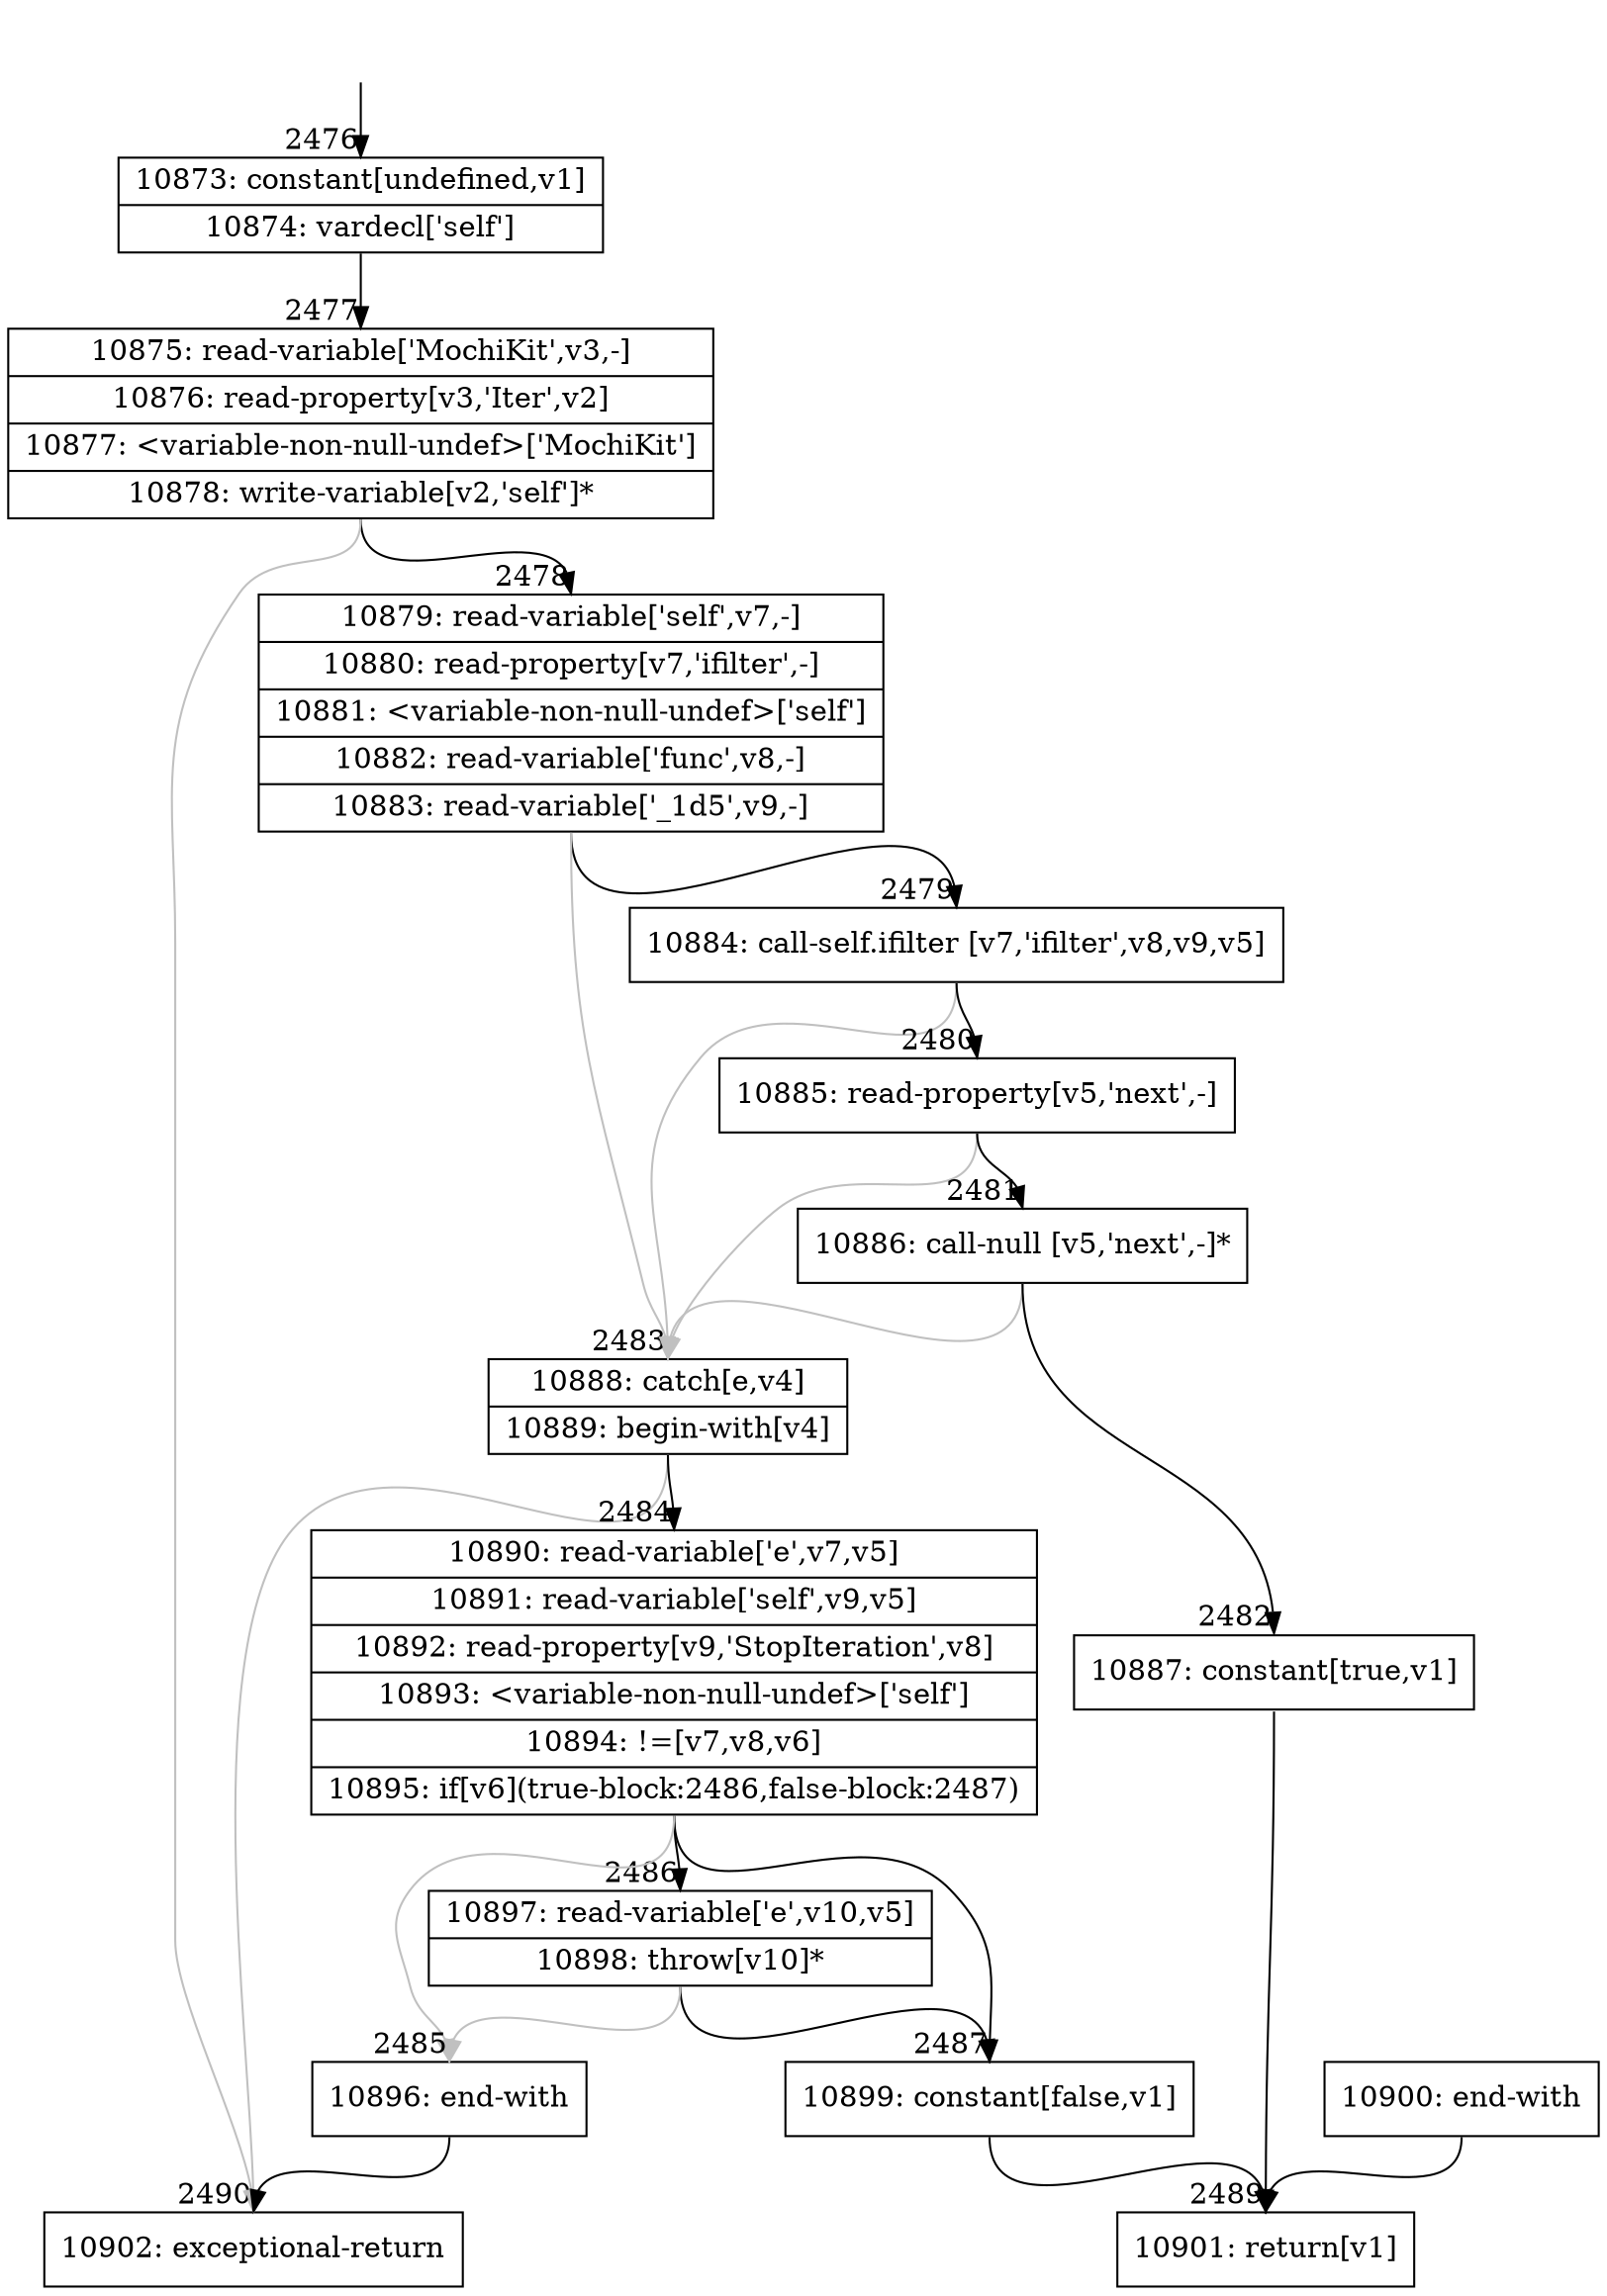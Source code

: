 digraph {
rankdir="TD"
BB_entry186[shape=none,label=""];
BB_entry186 -> BB2476 [tailport=s, headport=n, headlabel="    2476"]
BB2476 [shape=record label="{10873: constant[undefined,v1]|10874: vardecl['self']}" ] 
BB2476 -> BB2477 [tailport=s, headport=n, headlabel="      2477"]
BB2477 [shape=record label="{10875: read-variable['MochiKit',v3,-]|10876: read-property[v3,'Iter',v2]|10877: \<variable-non-null-undef\>['MochiKit']|10878: write-variable[v2,'self']*}" ] 
BB2477 -> BB2478 [tailport=s, headport=n, headlabel="      2478"]
BB2477 -> BB2490 [tailport=s, headport=n, color=gray, headlabel="      2490"]
BB2478 [shape=record label="{10879: read-variable['self',v7,-]|10880: read-property[v7,'ifilter',-]|10881: \<variable-non-null-undef\>['self']|10882: read-variable['func',v8,-]|10883: read-variable['_1d5',v9,-]}" ] 
BB2478 -> BB2479 [tailport=s, headport=n, headlabel="      2479"]
BB2478 -> BB2483 [tailport=s, headport=n, color=gray, headlabel="      2483"]
BB2479 [shape=record label="{10884: call-self.ifilter [v7,'ifilter',v8,v9,v5]}" ] 
BB2479 -> BB2480 [tailport=s, headport=n, headlabel="      2480"]
BB2479 -> BB2483 [tailport=s, headport=n, color=gray]
BB2480 [shape=record label="{10885: read-property[v5,'next',-]}" ] 
BB2480 -> BB2481 [tailport=s, headport=n, headlabel="      2481"]
BB2480 -> BB2483 [tailport=s, headport=n, color=gray]
BB2481 [shape=record label="{10886: call-null [v5,'next',-]*}" ] 
BB2481 -> BB2482 [tailport=s, headport=n, headlabel="      2482"]
BB2481 -> BB2483 [tailport=s, headport=n, color=gray]
BB2482 [shape=record label="{10887: constant[true,v1]}" ] 
BB2482 -> BB2489 [tailport=s, headport=n, headlabel="      2489"]
BB2483 [shape=record label="{10888: catch[e,v4]|10889: begin-with[v4]}" ] 
BB2483 -> BB2484 [tailport=s, headport=n, headlabel="      2484"]
BB2483 -> BB2490 [tailport=s, headport=n, color=gray]
BB2484 [shape=record label="{10890: read-variable['e',v7,v5]|10891: read-variable['self',v9,v5]|10892: read-property[v9,'StopIteration',v8]|10893: \<variable-non-null-undef\>['self']|10894: !=[v7,v8,v6]|10895: if[v6](true-block:2486,false-block:2487)}" ] 
BB2484 -> BB2486 [tailport=s, headport=n, headlabel="      2486"]
BB2484 -> BB2487 [tailport=s, headport=n, headlabel="      2487"]
BB2484 -> BB2485 [tailport=s, headport=n, color=gray, headlabel="      2485"]
BB2485 [shape=record label="{10896: end-with}" ] 
BB2485 -> BB2490 [tailport=s, headport=n]
BB2486 [shape=record label="{10897: read-variable['e',v10,v5]|10898: throw[v10]*}" ] 
BB2486 -> BB2487 [tailport=s, headport=n]
BB2486 -> BB2485 [tailport=s, headport=n, color=gray]
BB2487 [shape=record label="{10899: constant[false,v1]}" ] 
BB2487 -> BB2489 [tailport=s, headport=n]
BB2488 [shape=record label="{10900: end-with}" ] 
BB2488 -> BB2489 [tailport=s, headport=n]
BB2489 [shape=record label="{10901: return[v1]}" ] 
BB2490 [shape=record label="{10902: exceptional-return}" ] 
//#$~ 1558
}
